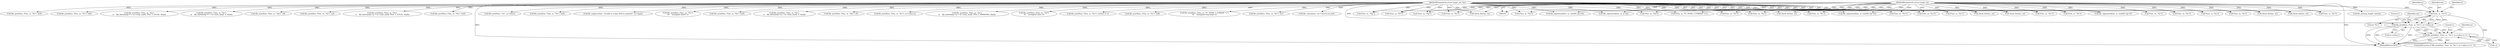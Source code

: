 digraph "0_file_4a284c89d6ef11aca34da65da7d673050a5ea320_5@pointer" {
"1000958" [label="(Call,F(ms, m, \"%s\"))"];
"1000102" [label="(MethodParameterIn,struct magic_set *ms)"];
"1000103" [label="(MethodParameterIn,struct magic *m)"];
"1000956" [label="(Call,file_printf(ms, F(ms, m, \"%s\"), m->value.s))"];
"1000955" [label="(Call,file_printf(ms, F(ms, m, \"%s\"), m->value.s) == -1)"];
"1001002" [label="(Call,file_printf(ms, \"%s\", m->desc))"];
"1000159" [label="(Call,file_printf(ms, F(ms, m, \"%s\"), buf))"];
"1001029" [label="(Call,file_magerror(ms, \"invalid m->type (%d) in mprint()\", m->type))"];
"1000177" [label="(Call,F(ms, m, \"%d\"))"];
"1000250" [label="(Call,file_printf(ms, F(ms, m, \"%u\"),\n\t\t\t    (unsigned short) v))"];
"1000385" [label="(Call,F(ms, m, \"%s\"))"];
"1000749" [label="(Call,check_fmt(ms, m))"];
"1000834" [label="(Call,file_printf(ms, F(ms, m, \"%s\"), buf))"];
"1000607" [label="(Call,F(ms, m, \"%s\"))"];
"1000675" [label="(Call,file_printf(ms, F(ms, m, \"%s\"),\n\t\t    file_fmttime(p->q + m->num_mask, 0, tbuf)))"];
"1000968" [label="(Literal,1)"];
"1000784" [label="(Call,file_printf(ms, F(ms, m, \"%g\"), vf))"];
"1000442" [label="(Call,file_printf(ms, F(ms, m, \"%s\"), m->value.s))"];
"1000677" [label="(Call,F(ms, m, \"%s\"))"];
"1000959" [label="(Identifier,ms)"];
"1000560" [label="(Call,file_pstring_length_size(m))"];
"1000252" [label="(Call,F(ms, m, \"%u\"))"];
"1000710" [label="(Call,file_printf(ms, F(ms, m, \"%s\"),\n\t\t    file_fmttime(p->q + m->num_mask, FILE_T_WINDOWS, tbuf)))"];
"1000542" [label="(Call,F(ms, m, \"%s\"))"];
"1000175" [label="(Call,file_printf(ms, F(ms, m, \"%d\"),\n\t\t\t    (unsigned char) v))"];
"1000213" [label="(Call,check_fmt(ms, m))"];
"1000326" [label="(Call,file_printf(ms, F(ms, m, \"%u\"), (uint32_t) v))"];
"1000768" [label="(Call,file_printf(ms, F(ms, m, \"%s\"), buf))"];
"1000289" [label="(Call,check_fmt(ms, m))"];
"1000399" [label="(Call,file_printf(ms, F(ms, m, \"%\" INT64_T_FORMAT \"u\"),\n\t\t\t    (unsigned long long) v))"];
"1000960" [label="(Identifier,m)"];
"1000712" [label="(Call,F(ms, m, \"%s\"))"];
"1000540" [label="(Call,file_printf(ms, F(ms, m, \"%s\"), str))"];
"1000836" [label="(Call,F(ms, m, \"%s\"))"];
"1001042" [label="(MethodReturn,RET)"];
"1000280" [label="(Call,file_signextend(ms, m, (uint64_t)p->l))"];
"1000964" [label="(Identifier,m)"];
"1000102" [label="(MethodParameterIn,struct magic_set *ms)"];
"1000236" [label="(Call,F(ms, m, \"%s\"))"];
"1000328" [label="(Call,F(ms, m, \"%u\"))"];
"1000161" [label="(Call,F(ms, m, \"%s\"))"];
"1000770" [label="(Call,F(ms, m, \"%s\"))"];
"1000815" [label="(Call,check_fmt(ms, m))"];
"1000362" [label="(Call,check_fmt(ms, m))"];
"1000896" [label="(Call,file_oomem(ms, ms->search.rm_len))"];
"1000910" [label="(Call,F(ms, m, \"%s\"))"];
"1000962" [label="(Call,m->value.s)"];
"1000642" [label="(Call,F(ms, m, \"%s\"))"];
"1000971" [label="(Literal,1)"];
"1000954" [label="(ControlStructure,if (file_printf(ms, F(ms, m, \"%s\"), m->value.s) == -1))"];
"1000204" [label="(Call,file_signextend(ms, m, (uint64_t)p->h))"];
"1000961" [label="(Literal,\"%s\")"];
"1000355" [label="(Call,file_signextend(ms, m, p->q))"];
"1000383" [label="(Call,file_printf(ms, F(ms, m, \"%s\"), buf))"];
"1000975" [label="(Identifier,m)"];
"1000401" [label="(Call,F(ms, m, \"%\" INT64_T_FORMAT \"u\"))"];
"1000234" [label="(Call,file_printf(ms, F(ms, m, \"%s\"), buf))"];
"1000569" [label="(Call,file_printf(ms, F(ms, m, \"%s\"),\n\t\t    file_fmttime(p->l + m->num_mask, FILE_T_LOCAL, tbuf)))"];
"1000444" [label="(Call,F(ms, m, \"%s\"))"];
"1000605" [label="(Call,file_printf(ms, F(ms, m, \"%s\"),\n\t\t    file_fmttime(p->l + m->num_mask, 0, tbuf)))"];
"1000850" [label="(Call,file_printf(ms, F(ms, m, \"%g\"), vd))"];
"1000129" [label="(Call,file_signextend(ms, m, (uint64_t)p->b))"];
"1000103" [label="(MethodParameterIn,struct magic *m)"];
"1000958" [label="(Call,F(ms, m, \"%s\"))"];
"1000786" [label="(Call,F(ms, m, \"%g\"))"];
"1000956" [label="(Call,file_printf(ms, F(ms, m, \"%s\"), m->value.s))"];
"1000908" [label="(Call,file_printf(ms, F(ms, m, \"%s\"), cp))"];
"1000955" [label="(Call,file_printf(ms, F(ms, m, \"%s\"), m->value.s) == -1)"];
"1000312" [label="(Call,F(ms, m, \"%s\"))"];
"1000640" [label="(Call,file_printf(ms, F(ms, m, \"%s\"),\n\t\t    file_fmttime(p->q + m->num_mask, FILE_T_LOCAL, tbuf)))"];
"1000852" [label="(Call,F(ms, m, \"%g\"))"];
"1000310" [label="(Call,file_printf(ms, F(ms, m, \"%s\"), buf))"];
"1000571" [label="(Call,F(ms, m, \"%s\"))"];
"1000967" [label="(Call,-1)"];
"1000957" [label="(Identifier,ms)"];
"1000138" [label="(Call,check_fmt(ms, m))"];
"1000958" -> "1000956"  [label="AST: "];
"1000958" -> "1000961"  [label="CFG: "];
"1000959" -> "1000958"  [label="AST: "];
"1000960" -> "1000958"  [label="AST: "];
"1000961" -> "1000958"  [label="AST: "];
"1000964" -> "1000958"  [label="CFG: "];
"1000958" -> "1001042"  [label="DDG: "];
"1000958" -> "1000956"  [label="DDG: "];
"1000958" -> "1000956"  [label="DDG: "];
"1000958" -> "1000956"  [label="DDG: "];
"1000102" -> "1000958"  [label="DDG: "];
"1000103" -> "1000958"  [label="DDG: "];
"1000102" -> "1000101"  [label="AST: "];
"1000102" -> "1001042"  [label="DDG: "];
"1000102" -> "1000129"  [label="DDG: "];
"1000102" -> "1000138"  [label="DDG: "];
"1000102" -> "1000159"  [label="DDG: "];
"1000102" -> "1000161"  [label="DDG: "];
"1000102" -> "1000175"  [label="DDG: "];
"1000102" -> "1000177"  [label="DDG: "];
"1000102" -> "1000204"  [label="DDG: "];
"1000102" -> "1000213"  [label="DDG: "];
"1000102" -> "1000234"  [label="DDG: "];
"1000102" -> "1000236"  [label="DDG: "];
"1000102" -> "1000250"  [label="DDG: "];
"1000102" -> "1000252"  [label="DDG: "];
"1000102" -> "1000280"  [label="DDG: "];
"1000102" -> "1000289"  [label="DDG: "];
"1000102" -> "1000310"  [label="DDG: "];
"1000102" -> "1000312"  [label="DDG: "];
"1000102" -> "1000326"  [label="DDG: "];
"1000102" -> "1000328"  [label="DDG: "];
"1000102" -> "1000355"  [label="DDG: "];
"1000102" -> "1000362"  [label="DDG: "];
"1000102" -> "1000383"  [label="DDG: "];
"1000102" -> "1000385"  [label="DDG: "];
"1000102" -> "1000399"  [label="DDG: "];
"1000102" -> "1000401"  [label="DDG: "];
"1000102" -> "1000442"  [label="DDG: "];
"1000102" -> "1000444"  [label="DDG: "];
"1000102" -> "1000540"  [label="DDG: "];
"1000102" -> "1000542"  [label="DDG: "];
"1000102" -> "1000569"  [label="DDG: "];
"1000102" -> "1000571"  [label="DDG: "];
"1000102" -> "1000605"  [label="DDG: "];
"1000102" -> "1000607"  [label="DDG: "];
"1000102" -> "1000640"  [label="DDG: "];
"1000102" -> "1000642"  [label="DDG: "];
"1000102" -> "1000675"  [label="DDG: "];
"1000102" -> "1000677"  [label="DDG: "];
"1000102" -> "1000710"  [label="DDG: "];
"1000102" -> "1000712"  [label="DDG: "];
"1000102" -> "1000749"  [label="DDG: "];
"1000102" -> "1000768"  [label="DDG: "];
"1000102" -> "1000770"  [label="DDG: "];
"1000102" -> "1000784"  [label="DDG: "];
"1000102" -> "1000786"  [label="DDG: "];
"1000102" -> "1000815"  [label="DDG: "];
"1000102" -> "1000834"  [label="DDG: "];
"1000102" -> "1000836"  [label="DDG: "];
"1000102" -> "1000850"  [label="DDG: "];
"1000102" -> "1000852"  [label="DDG: "];
"1000102" -> "1000896"  [label="DDG: "];
"1000102" -> "1000908"  [label="DDG: "];
"1000102" -> "1000910"  [label="DDG: "];
"1000102" -> "1000956"  [label="DDG: "];
"1000102" -> "1001002"  [label="DDG: "];
"1000102" -> "1001029"  [label="DDG: "];
"1000103" -> "1000101"  [label="AST: "];
"1000103" -> "1001042"  [label="DDG: "];
"1000103" -> "1000129"  [label="DDG: "];
"1000103" -> "1000138"  [label="DDG: "];
"1000103" -> "1000161"  [label="DDG: "];
"1000103" -> "1000177"  [label="DDG: "];
"1000103" -> "1000204"  [label="DDG: "];
"1000103" -> "1000213"  [label="DDG: "];
"1000103" -> "1000236"  [label="DDG: "];
"1000103" -> "1000252"  [label="DDG: "];
"1000103" -> "1000280"  [label="DDG: "];
"1000103" -> "1000289"  [label="DDG: "];
"1000103" -> "1000312"  [label="DDG: "];
"1000103" -> "1000328"  [label="DDG: "];
"1000103" -> "1000355"  [label="DDG: "];
"1000103" -> "1000362"  [label="DDG: "];
"1000103" -> "1000385"  [label="DDG: "];
"1000103" -> "1000401"  [label="DDG: "];
"1000103" -> "1000444"  [label="DDG: "];
"1000103" -> "1000542"  [label="DDG: "];
"1000103" -> "1000560"  [label="DDG: "];
"1000103" -> "1000571"  [label="DDG: "];
"1000103" -> "1000607"  [label="DDG: "];
"1000103" -> "1000642"  [label="DDG: "];
"1000103" -> "1000677"  [label="DDG: "];
"1000103" -> "1000712"  [label="DDG: "];
"1000103" -> "1000749"  [label="DDG: "];
"1000103" -> "1000770"  [label="DDG: "];
"1000103" -> "1000786"  [label="DDG: "];
"1000103" -> "1000815"  [label="DDG: "];
"1000103" -> "1000836"  [label="DDG: "];
"1000103" -> "1000852"  [label="DDG: "];
"1000103" -> "1000910"  [label="DDG: "];
"1000956" -> "1000955"  [label="AST: "];
"1000956" -> "1000962"  [label="CFG: "];
"1000957" -> "1000956"  [label="AST: "];
"1000962" -> "1000956"  [label="AST: "];
"1000968" -> "1000956"  [label="CFG: "];
"1000956" -> "1001042"  [label="DDG: "];
"1000956" -> "1001042"  [label="DDG: "];
"1000956" -> "1001042"  [label="DDG: "];
"1000956" -> "1000955"  [label="DDG: "];
"1000956" -> "1000955"  [label="DDG: "];
"1000956" -> "1000955"  [label="DDG: "];
"1000955" -> "1000954"  [label="AST: "];
"1000955" -> "1000967"  [label="CFG: "];
"1000967" -> "1000955"  [label="AST: "];
"1000971" -> "1000955"  [label="CFG: "];
"1000975" -> "1000955"  [label="CFG: "];
"1000955" -> "1001042"  [label="DDG: "];
"1000955" -> "1001042"  [label="DDG: "];
"1000955" -> "1001042"  [label="DDG: "];
"1000967" -> "1000955"  [label="DDG: "];
}
